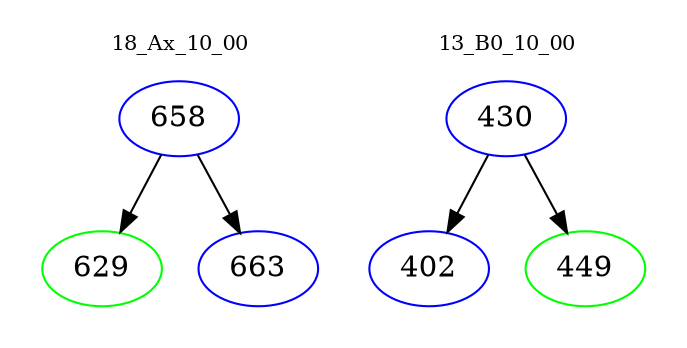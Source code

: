 digraph{
subgraph cluster_0 {
color = white
label = "18_Ax_10_00";
fontsize=10;
T0_658 [label="658", color="blue"]
T0_658 -> T0_629 [color="black"]
T0_629 [label="629", color="green"]
T0_658 -> T0_663 [color="black"]
T0_663 [label="663", color="blue"]
}
subgraph cluster_1 {
color = white
label = "13_B0_10_00";
fontsize=10;
T1_430 [label="430", color="blue"]
T1_430 -> T1_402 [color="black"]
T1_402 [label="402", color="blue"]
T1_430 -> T1_449 [color="black"]
T1_449 [label="449", color="green"]
}
}
